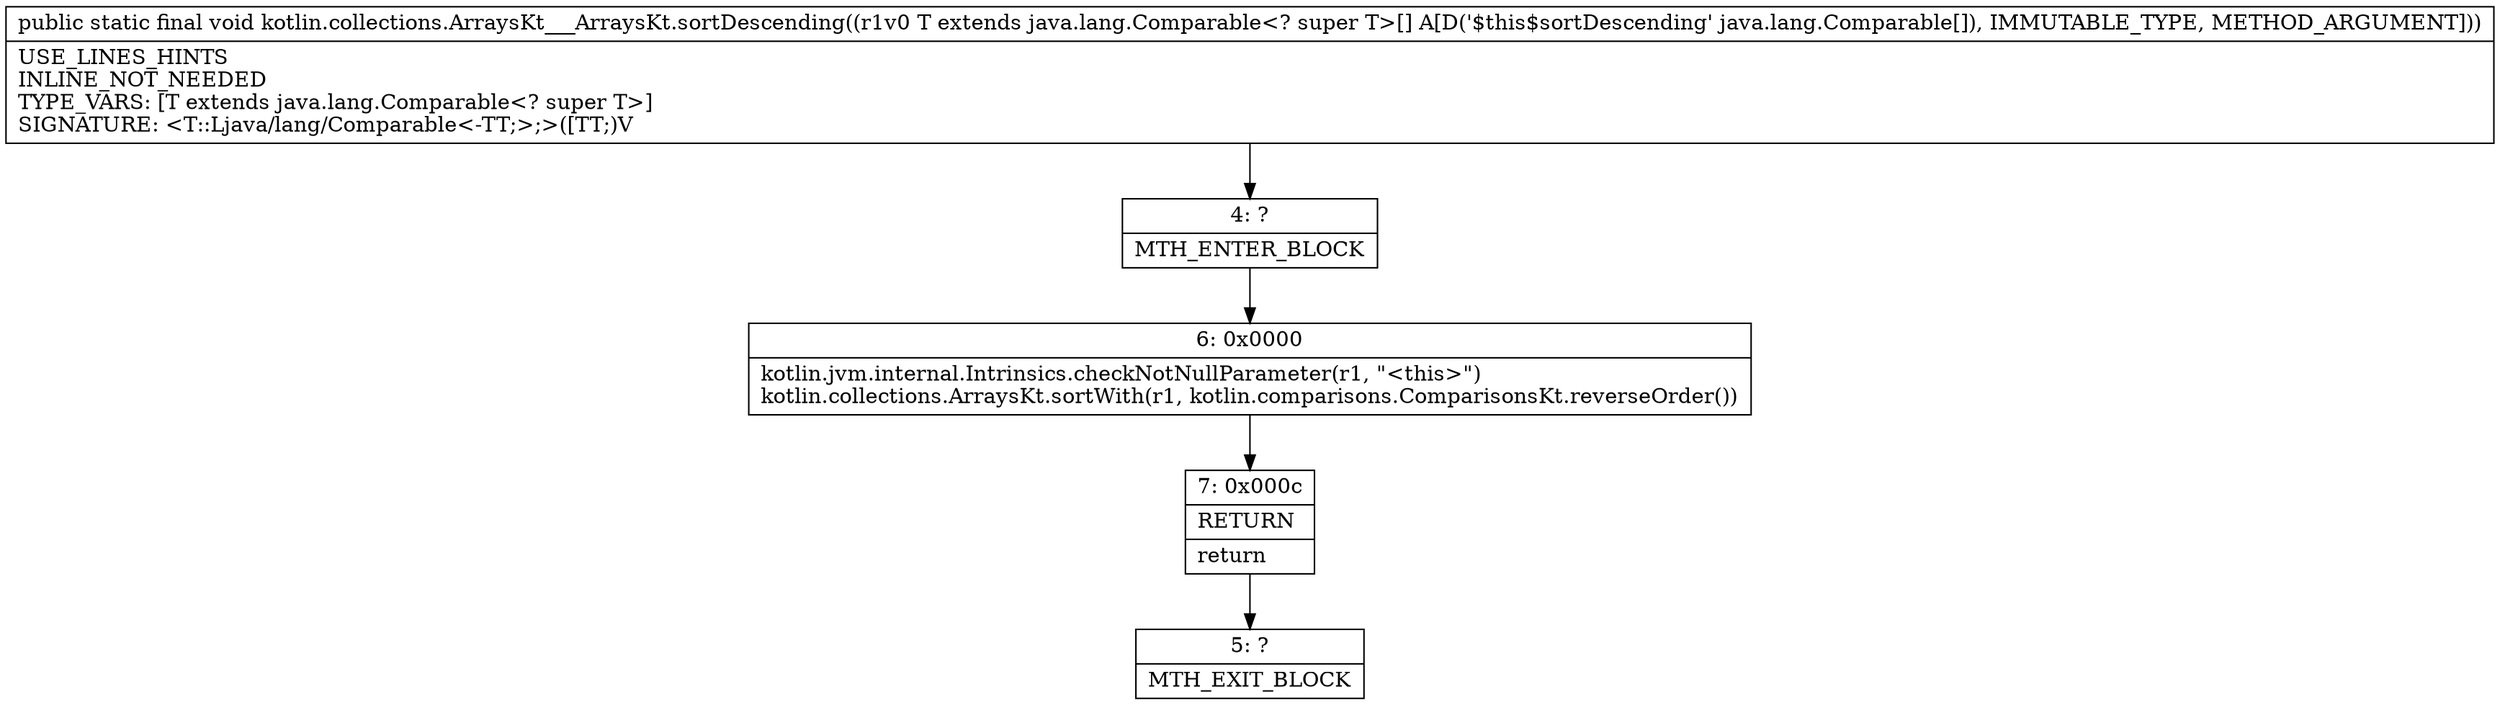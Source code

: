 digraph "CFG forkotlin.collections.ArraysKt___ArraysKt.sortDescending([Ljava\/lang\/Comparable;)V" {
Node_4 [shape=record,label="{4\:\ ?|MTH_ENTER_BLOCK\l}"];
Node_6 [shape=record,label="{6\:\ 0x0000|kotlin.jvm.internal.Intrinsics.checkNotNullParameter(r1, \"\<this\>\")\lkotlin.collections.ArraysKt.sortWith(r1, kotlin.comparisons.ComparisonsKt.reverseOrder())\l}"];
Node_7 [shape=record,label="{7\:\ 0x000c|RETURN\l|return\l}"];
Node_5 [shape=record,label="{5\:\ ?|MTH_EXIT_BLOCK\l}"];
MethodNode[shape=record,label="{public static final void kotlin.collections.ArraysKt___ArraysKt.sortDescending((r1v0 T extends java.lang.Comparable\<? super T\>[] A[D('$this$sortDescending' java.lang.Comparable[]), IMMUTABLE_TYPE, METHOD_ARGUMENT]))  | USE_LINES_HINTS\lINLINE_NOT_NEEDED\lTYPE_VARS: [T extends java.lang.Comparable\<? super T\>]\lSIGNATURE: \<T::Ljava\/lang\/Comparable\<\-TT;\>;\>([TT;)V\l}"];
MethodNode -> Node_4;Node_4 -> Node_6;
Node_6 -> Node_7;
Node_7 -> Node_5;
}

